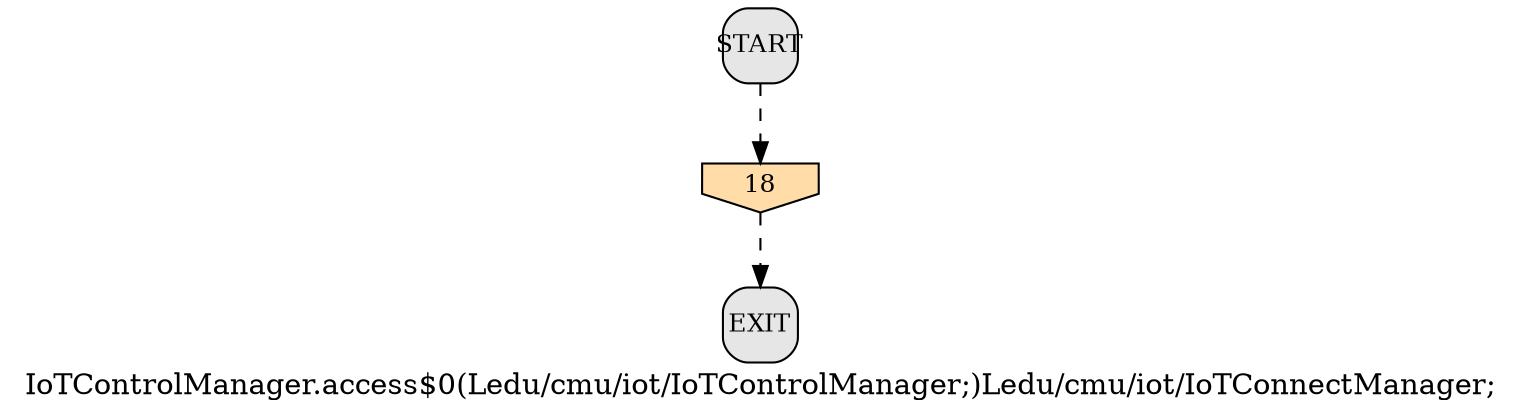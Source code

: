 /* --------------------------------------------------- */
/* Generated by Dr. Garbage Control Flow Graph Factory */
/* http://www.drgarbage.com                            */
/* Version: 4.5.0.201508311741                         */
/* Retrieved on: 2015-12-01 08:09:23.840               */
/* --------------------------------------------------- */
digraph "IoTControlManager.access$0(Ledu/cmu/iot/IoTControlManager;)Ledu/cmu/iot/IoTConnectManager;" {
 graph [label="IoTControlManager.access$0(Ledu/cmu/iot/IoTControlManager;)Ledu/cmu/iot/IoTConnectManager;"];
 2 [label="18", shape=invhouse, style=filled, fillcolor="#FFDCA8", fixedsize=true, fontsize=12, width=0.78, height=0.36 ]
 3 [label="START", shape=box, style="filled, rounded", fillcolor="#E6E6E6", fixedsize=true, fontsize=12, width=0.5, height=0.5 ]
 4 [label="EXIT", shape=box, style="filled, rounded", fillcolor="#E6E6E6", fixedsize=true, fontsize=12, width=0.5, height=0.5 ]
 3 -> 2 [label="", style=dashed ]
 2 -> 4 [label="", style=dashed ]
}
